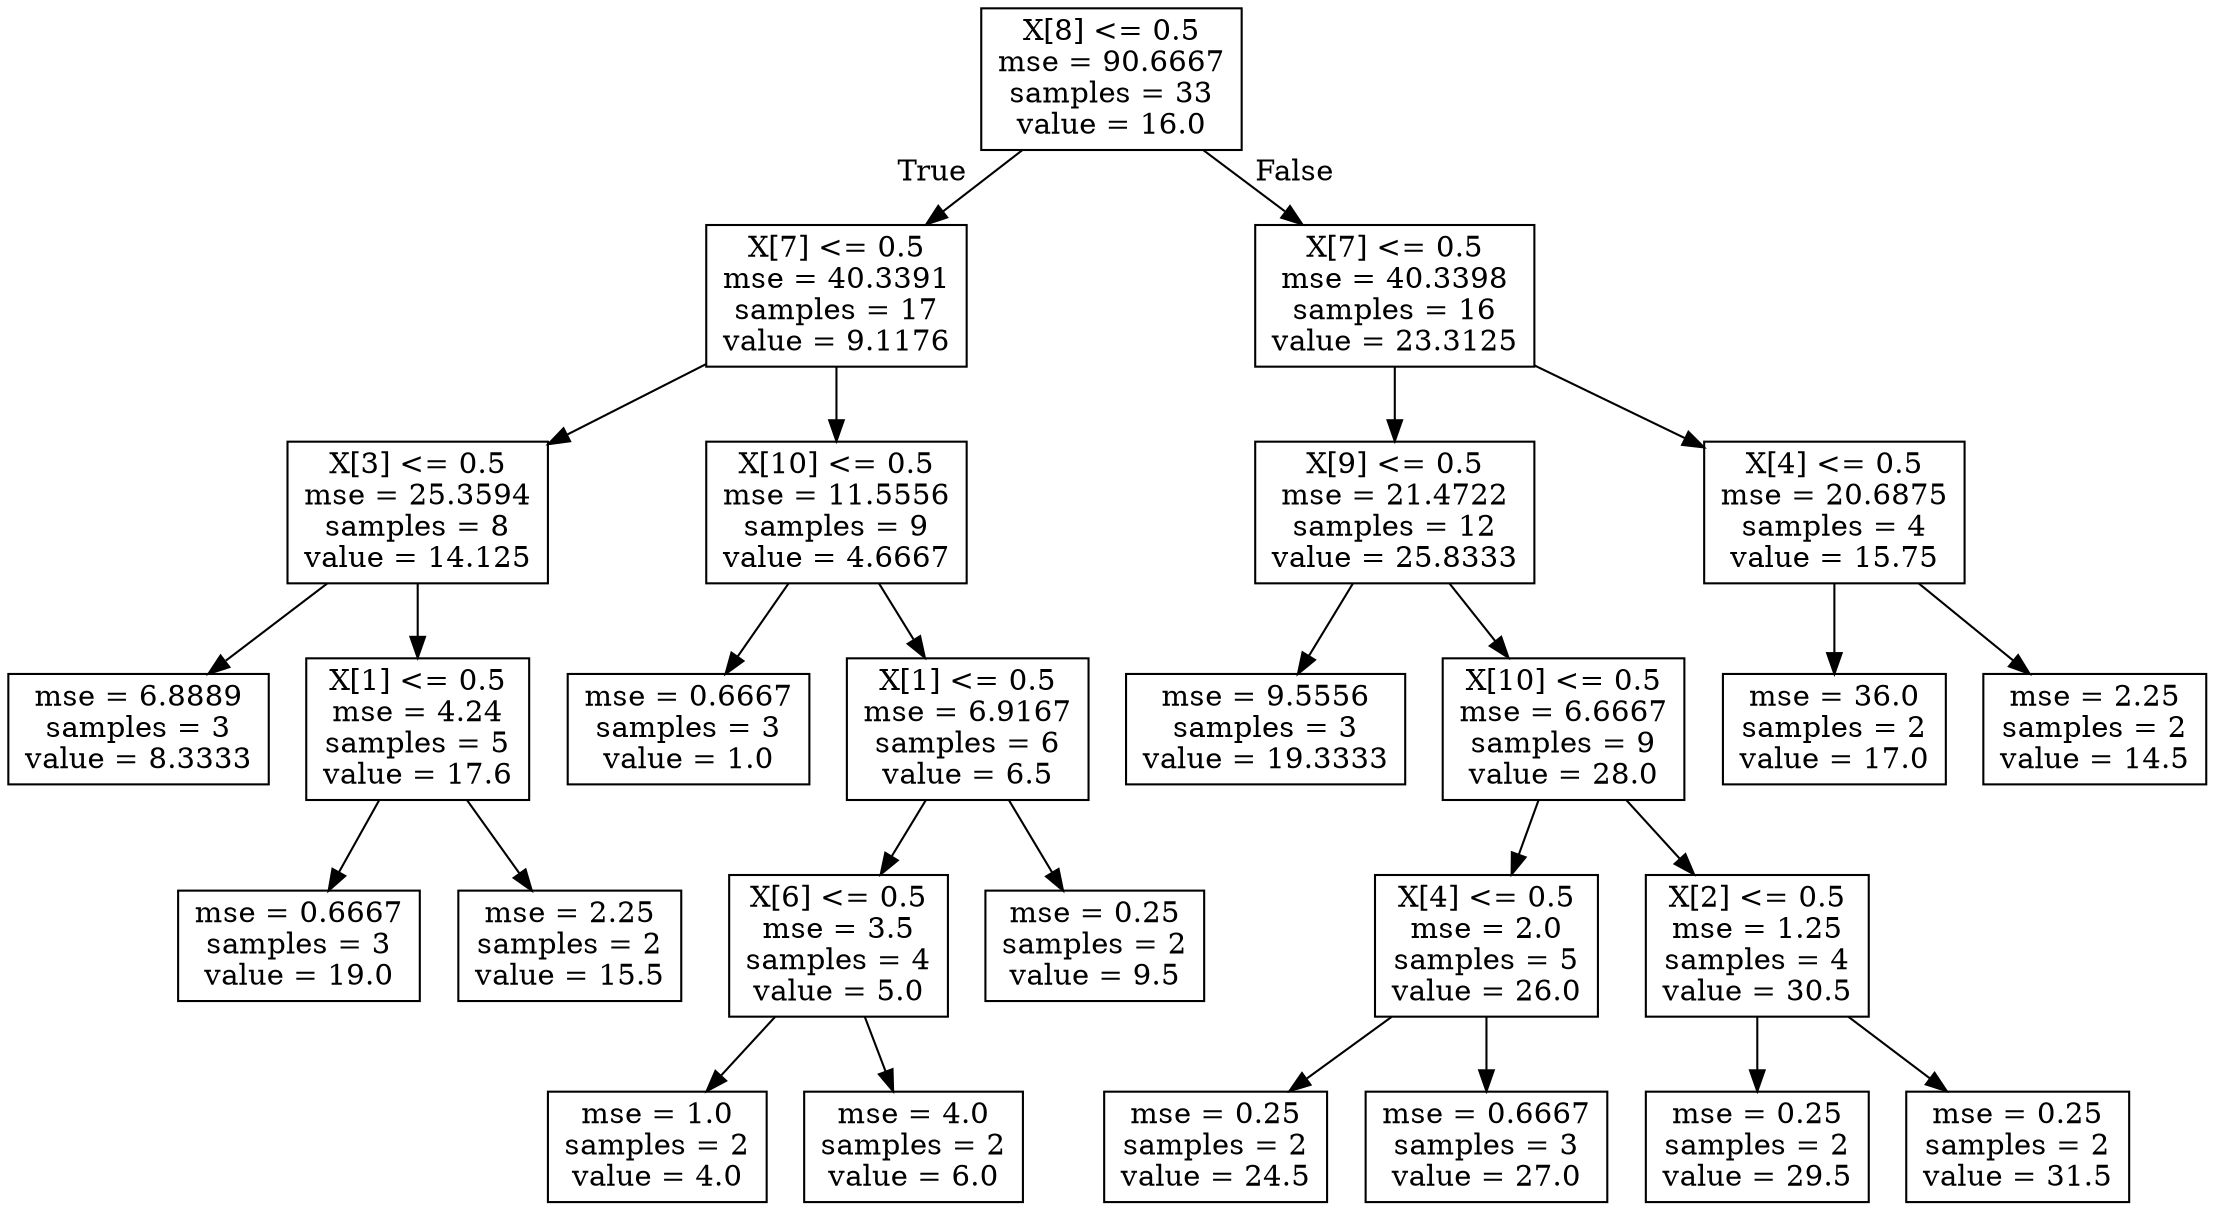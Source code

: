 digraph Tree {
node [shape=box] ;
0 [label="X[8] <= 0.5\nmse = 90.6667\nsamples = 33\nvalue = 16.0"] ;
1 [label="X[7] <= 0.5\nmse = 40.3391\nsamples = 17\nvalue = 9.1176"] ;
0 -> 1 [labeldistance=2.5, labelangle=45, headlabel="True"] ;
2 [label="X[3] <= 0.5\nmse = 25.3594\nsamples = 8\nvalue = 14.125"] ;
1 -> 2 ;
3 [label="mse = 6.8889\nsamples = 3\nvalue = 8.3333"] ;
2 -> 3 ;
4 [label="X[1] <= 0.5\nmse = 4.24\nsamples = 5\nvalue = 17.6"] ;
2 -> 4 ;
5 [label="mse = 0.6667\nsamples = 3\nvalue = 19.0"] ;
4 -> 5 ;
6 [label="mse = 2.25\nsamples = 2\nvalue = 15.5"] ;
4 -> 6 ;
7 [label="X[10] <= 0.5\nmse = 11.5556\nsamples = 9\nvalue = 4.6667"] ;
1 -> 7 ;
8 [label="mse = 0.6667\nsamples = 3\nvalue = 1.0"] ;
7 -> 8 ;
9 [label="X[1] <= 0.5\nmse = 6.9167\nsamples = 6\nvalue = 6.5"] ;
7 -> 9 ;
10 [label="X[6] <= 0.5\nmse = 3.5\nsamples = 4\nvalue = 5.0"] ;
9 -> 10 ;
11 [label="mse = 1.0\nsamples = 2\nvalue = 4.0"] ;
10 -> 11 ;
12 [label="mse = 4.0\nsamples = 2\nvalue = 6.0"] ;
10 -> 12 ;
13 [label="mse = 0.25\nsamples = 2\nvalue = 9.5"] ;
9 -> 13 ;
14 [label="X[7] <= 0.5\nmse = 40.3398\nsamples = 16\nvalue = 23.3125"] ;
0 -> 14 [labeldistance=2.5, labelangle=-45, headlabel="False"] ;
15 [label="X[9] <= 0.5\nmse = 21.4722\nsamples = 12\nvalue = 25.8333"] ;
14 -> 15 ;
16 [label="mse = 9.5556\nsamples = 3\nvalue = 19.3333"] ;
15 -> 16 ;
17 [label="X[10] <= 0.5\nmse = 6.6667\nsamples = 9\nvalue = 28.0"] ;
15 -> 17 ;
18 [label="X[4] <= 0.5\nmse = 2.0\nsamples = 5\nvalue = 26.0"] ;
17 -> 18 ;
19 [label="mse = 0.25\nsamples = 2\nvalue = 24.5"] ;
18 -> 19 ;
20 [label="mse = 0.6667\nsamples = 3\nvalue = 27.0"] ;
18 -> 20 ;
21 [label="X[2] <= 0.5\nmse = 1.25\nsamples = 4\nvalue = 30.5"] ;
17 -> 21 ;
22 [label="mse = 0.25\nsamples = 2\nvalue = 29.5"] ;
21 -> 22 ;
23 [label="mse = 0.25\nsamples = 2\nvalue = 31.5"] ;
21 -> 23 ;
24 [label="X[4] <= 0.5\nmse = 20.6875\nsamples = 4\nvalue = 15.75"] ;
14 -> 24 ;
25 [label="mse = 36.0\nsamples = 2\nvalue = 17.0"] ;
24 -> 25 ;
26 [label="mse = 2.25\nsamples = 2\nvalue = 14.5"] ;
24 -> 26 ;
}